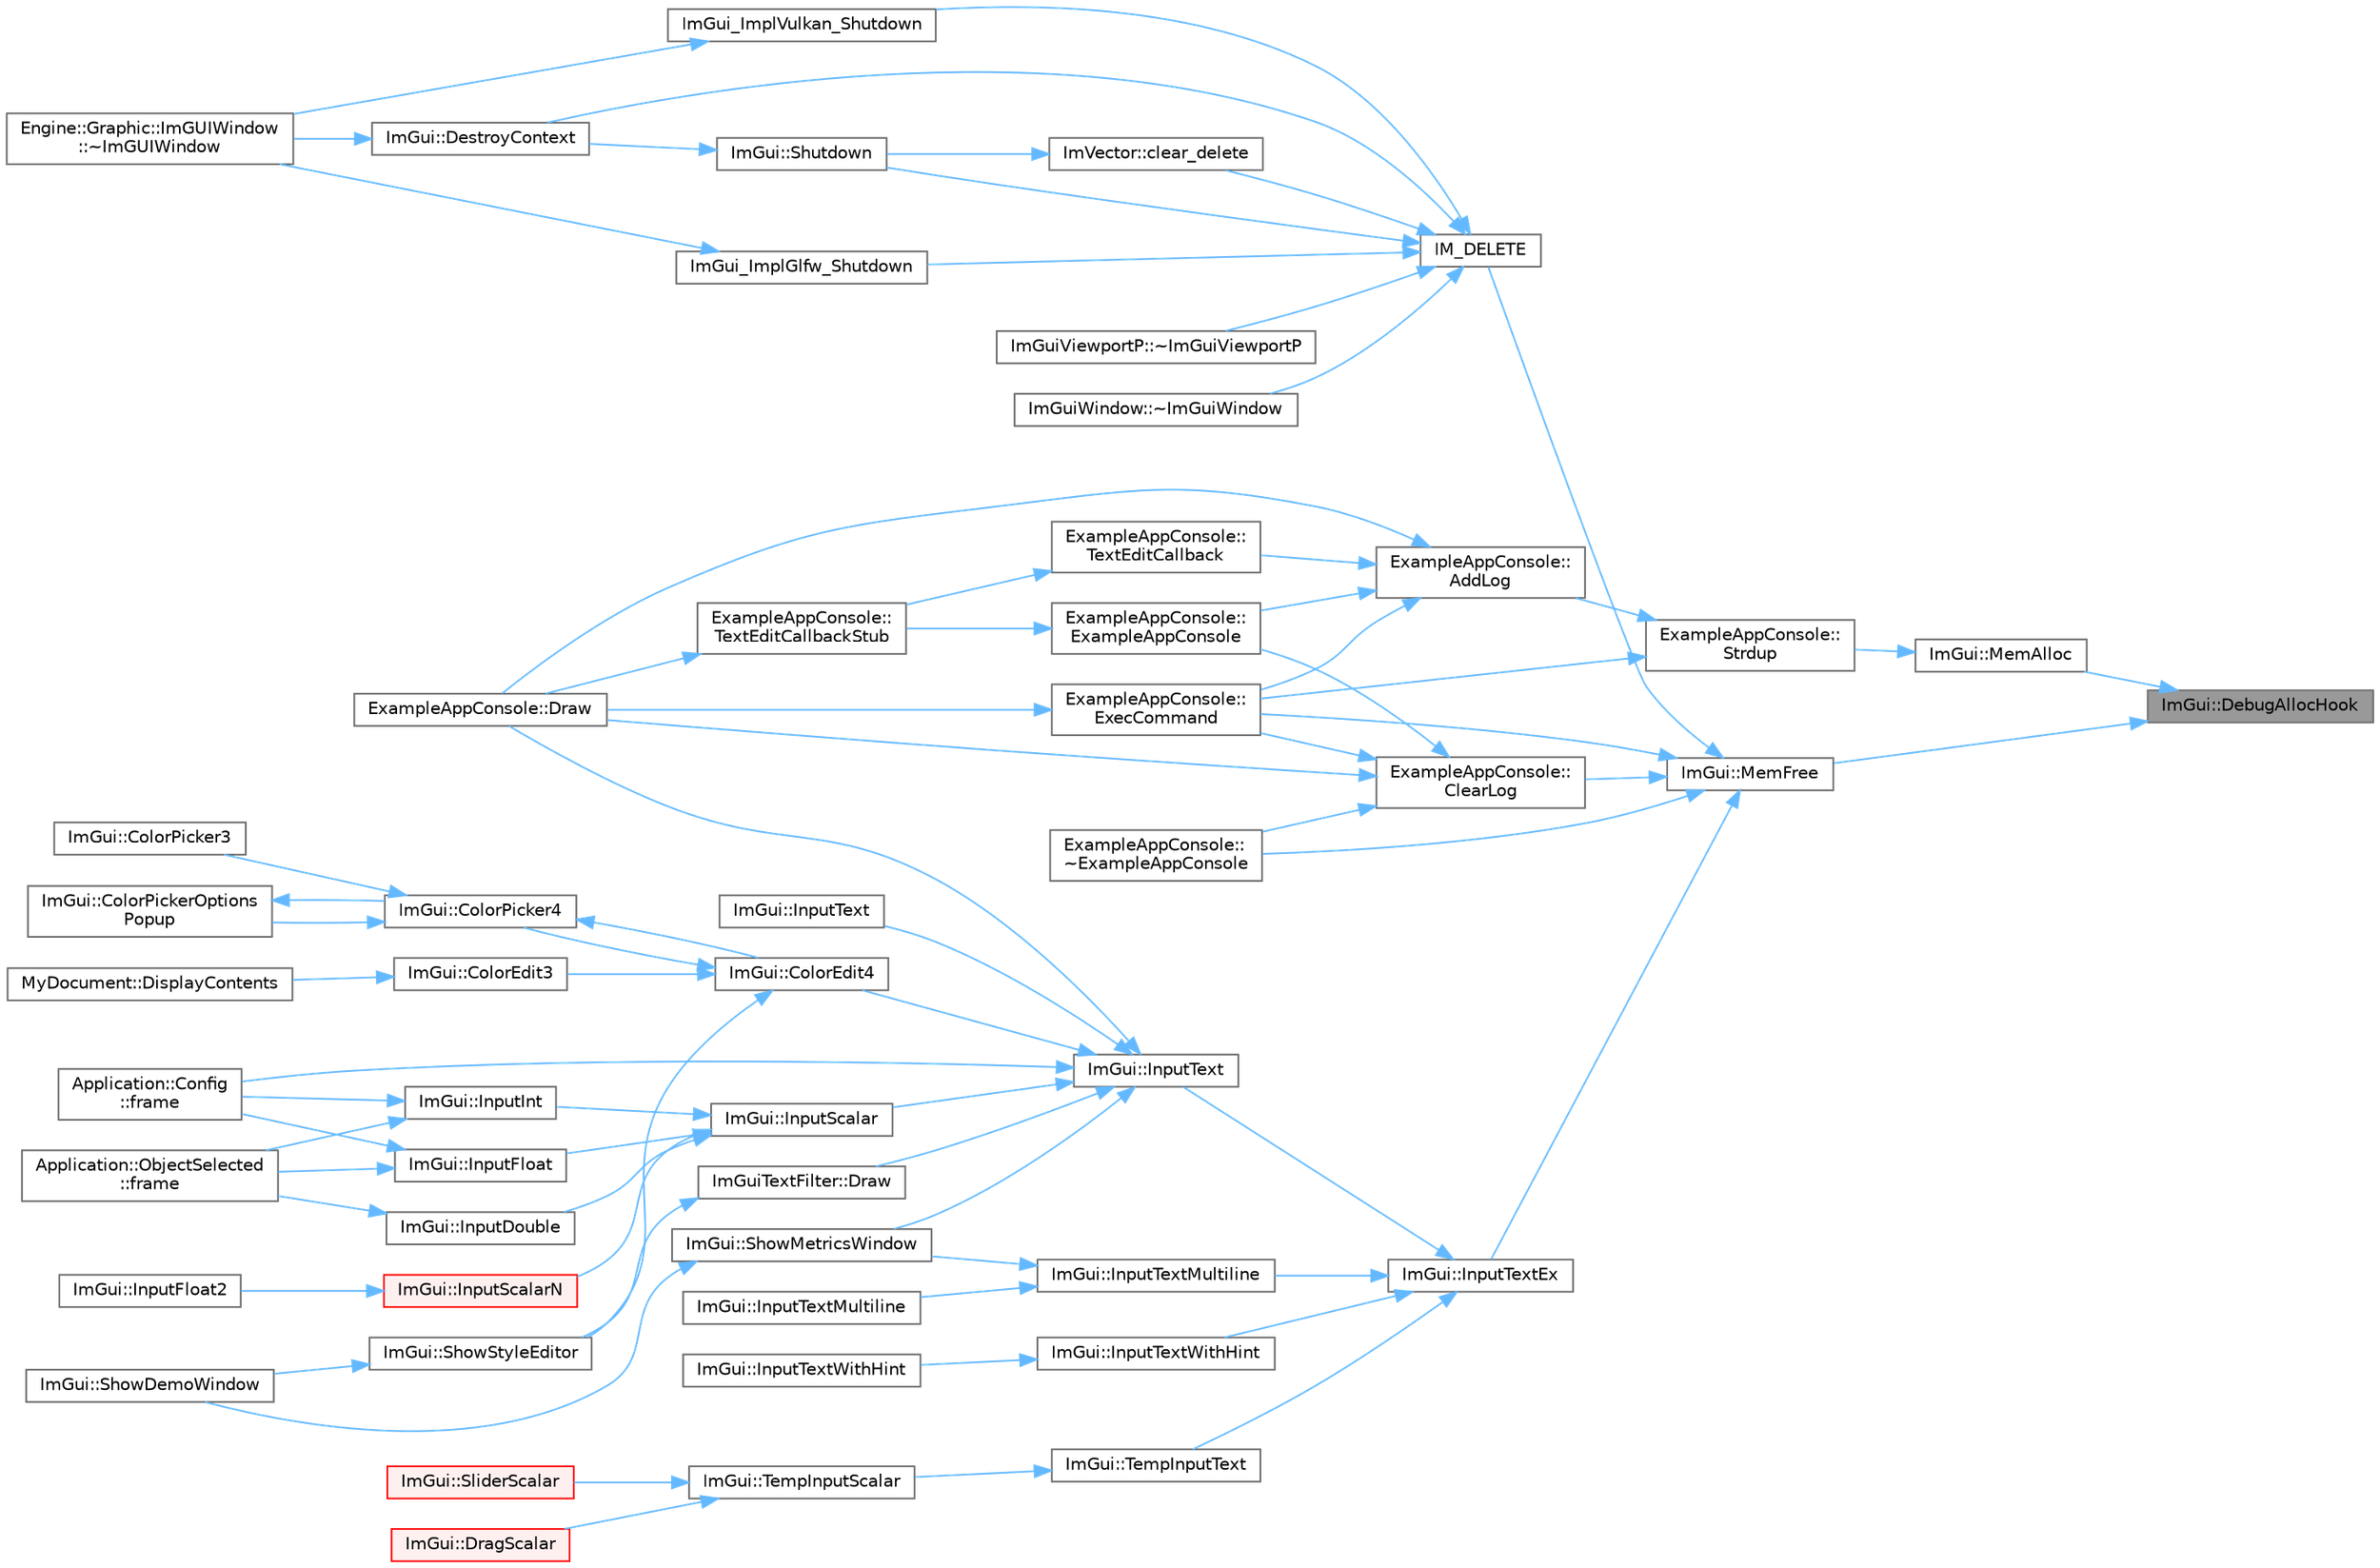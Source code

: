 digraph "ImGui::DebugAllocHook"
{
 // LATEX_PDF_SIZE
  bgcolor="transparent";
  edge [fontname=Helvetica,fontsize=10,labelfontname=Helvetica,labelfontsize=10];
  node [fontname=Helvetica,fontsize=10,shape=box,height=0.2,width=0.4];
  rankdir="RL";
  Node1 [id="Node000001",label="ImGui::DebugAllocHook",height=0.2,width=0.4,color="gray40", fillcolor="grey60", style="filled", fontcolor="black",tooltip=" "];
  Node1 -> Node2 [id="edge1_Node000001_Node000002",dir="back",color="steelblue1",style="solid",tooltip=" "];
  Node2 [id="Node000002",label="ImGui::MemAlloc",height=0.2,width=0.4,color="grey40", fillcolor="white", style="filled",URL="$namespace_im_gui.html#aed896913f2e140cd0ad7431060dba50b",tooltip=" "];
  Node2 -> Node3 [id="edge2_Node000002_Node000003",dir="back",color="steelblue1",style="solid",tooltip=" "];
  Node3 [id="Node000003",label="ExampleAppConsole::\lStrdup",height=0.2,width=0.4,color="grey40", fillcolor="white", style="filled",URL="$struct_example_app_console.html#ab81253ac3575f7fcd63a61c7f5820913",tooltip=" "];
  Node3 -> Node4 [id="edge3_Node000003_Node000004",dir="back",color="steelblue1",style="solid",tooltip=" "];
  Node4 [id="Node000004",label="ExampleAppConsole::\lAddLog",height=0.2,width=0.4,color="grey40", fillcolor="white", style="filled",URL="$struct_example_app_console.html#a719354ce6be7481923a5fd702e785952",tooltip=" "];
  Node4 -> Node5 [id="edge4_Node000004_Node000005",dir="back",color="steelblue1",style="solid",tooltip=" "];
  Node5 [id="Node000005",label="ExampleAppConsole::Draw",height=0.2,width=0.4,color="grey40", fillcolor="white", style="filled",URL="$struct_example_app_console.html#a0518a09c7e8648dd52c7c06df19ac17a",tooltip=" "];
  Node4 -> Node6 [id="edge5_Node000004_Node000006",dir="back",color="steelblue1",style="solid",tooltip=" "];
  Node6 [id="Node000006",label="ExampleAppConsole::\lExampleAppConsole",height=0.2,width=0.4,color="grey40", fillcolor="white", style="filled",URL="$struct_example_app_console.html#a405521e6aa8f97954b67315baf8d6147",tooltip=" "];
  Node6 -> Node7 [id="edge6_Node000006_Node000007",dir="back",color="steelblue1",style="solid",tooltip=" "];
  Node7 [id="Node000007",label="ExampleAppConsole::\lTextEditCallbackStub",height=0.2,width=0.4,color="grey40", fillcolor="white", style="filled",URL="$struct_example_app_console.html#a394debe3cbf3cfd93b9bfd2835a4fdec",tooltip=" "];
  Node7 -> Node5 [id="edge7_Node000007_Node000005",dir="back",color="steelblue1",style="solid",tooltip=" "];
  Node4 -> Node8 [id="edge8_Node000004_Node000008",dir="back",color="steelblue1",style="solid",tooltip=" "];
  Node8 [id="Node000008",label="ExampleAppConsole::\lExecCommand",height=0.2,width=0.4,color="grey40", fillcolor="white", style="filled",URL="$struct_example_app_console.html#aa1e8bf1f3795cbc41597e1ff081c6589",tooltip=" "];
  Node8 -> Node5 [id="edge9_Node000008_Node000005",dir="back",color="steelblue1",style="solid",tooltip=" "];
  Node4 -> Node9 [id="edge10_Node000004_Node000009",dir="back",color="steelblue1",style="solid",tooltip=" "];
  Node9 [id="Node000009",label="ExampleAppConsole::\lTextEditCallback",height=0.2,width=0.4,color="grey40", fillcolor="white", style="filled",URL="$struct_example_app_console.html#a0bc85c5dd2bef56ae1a64697be00ec87",tooltip=" "];
  Node9 -> Node7 [id="edge11_Node000009_Node000007",dir="back",color="steelblue1",style="solid",tooltip=" "];
  Node3 -> Node8 [id="edge12_Node000003_Node000008",dir="back",color="steelblue1",style="solid",tooltip=" "];
  Node1 -> Node10 [id="edge13_Node000001_Node000010",dir="back",color="steelblue1",style="solid",tooltip=" "];
  Node10 [id="Node000010",label="ImGui::MemFree",height=0.2,width=0.4,color="grey40", fillcolor="white", style="filled",URL="$namespace_im_gui.html#a269ec695c6e722ec3da85dae37f0675d",tooltip=" "];
  Node10 -> Node11 [id="edge14_Node000010_Node000011",dir="back",color="steelblue1",style="solid",tooltip=" "];
  Node11 [id="Node000011",label="ExampleAppConsole::\lClearLog",height=0.2,width=0.4,color="grey40", fillcolor="white", style="filled",URL="$struct_example_app_console.html#a2ef13f00c474b16b8da2ec062d5e5cc2",tooltip=" "];
  Node11 -> Node5 [id="edge15_Node000011_Node000005",dir="back",color="steelblue1",style="solid",tooltip=" "];
  Node11 -> Node6 [id="edge16_Node000011_Node000006",dir="back",color="steelblue1",style="solid",tooltip=" "];
  Node11 -> Node8 [id="edge17_Node000011_Node000008",dir="back",color="steelblue1",style="solid",tooltip=" "];
  Node11 -> Node12 [id="edge18_Node000011_Node000012",dir="back",color="steelblue1",style="solid",tooltip=" "];
  Node12 [id="Node000012",label="ExampleAppConsole::\l~ExampleAppConsole",height=0.2,width=0.4,color="grey40", fillcolor="white", style="filled",URL="$struct_example_app_console.html#a91ef200056f867cf97a57db91bb991c4",tooltip=" "];
  Node10 -> Node8 [id="edge19_Node000010_Node000008",dir="back",color="steelblue1",style="solid",tooltip=" "];
  Node10 -> Node13 [id="edge20_Node000010_Node000013",dir="back",color="steelblue1",style="solid",tooltip=" "];
  Node13 [id="Node000013",label="IM_DELETE",height=0.2,width=0.4,color="grey40", fillcolor="white", style="filled",URL="$imgui_8h.html#a3c856832c3fe1da8767a9353da3707e1",tooltip=" "];
  Node13 -> Node14 [id="edge21_Node000013_Node000014",dir="back",color="steelblue1",style="solid",tooltip=" "];
  Node14 [id="Node000014",label="ImVector::clear_delete",height=0.2,width=0.4,color="grey40", fillcolor="white", style="filled",URL="$struct_im_vector.html#aed9c986ef3cd59fabbd89355d0023122",tooltip=" "];
  Node14 -> Node15 [id="edge22_Node000014_Node000015",dir="back",color="steelblue1",style="solid",tooltip=" "];
  Node15 [id="Node000015",label="ImGui::Shutdown",height=0.2,width=0.4,color="grey40", fillcolor="white", style="filled",URL="$namespace_im_gui.html#aeba34069558d4fbcf734a9c92ce3b773",tooltip=" "];
  Node15 -> Node16 [id="edge23_Node000015_Node000016",dir="back",color="steelblue1",style="solid",tooltip=" "];
  Node16 [id="Node000016",label="ImGui::DestroyContext",height=0.2,width=0.4,color="grey40", fillcolor="white", style="filled",URL="$namespace_im_gui.html#ab9132deece575023170cd8e681d0581d",tooltip=" "];
  Node16 -> Node17 [id="edge24_Node000016_Node000017",dir="back",color="steelblue1",style="solid",tooltip=" "];
  Node17 [id="Node000017",label="Engine::Graphic::ImGUIWindow\l::~ImGUIWindow",height=0.2,width=0.4,color="grey40", fillcolor="white", style="filled",URL="$class_engine_1_1_graphic_1_1_im_g_u_i_window.html#a503e28ff50ea0cf053f89ce4ab8e27c4",tooltip=" "];
  Node13 -> Node16 [id="edge25_Node000013_Node000016",dir="back",color="steelblue1",style="solid",tooltip=" "];
  Node13 -> Node18 [id="edge26_Node000013_Node000018",dir="back",color="steelblue1",style="solid",tooltip=" "];
  Node18 [id="Node000018",label="ImGui_ImplGlfw_Shutdown",height=0.2,width=0.4,color="grey40", fillcolor="white", style="filled",URL="$imgui__impl__glfw_8cpp.html#a983c2903ccb938fea5ecdd4d53e54704",tooltip=" "];
  Node18 -> Node17 [id="edge27_Node000018_Node000017",dir="back",color="steelblue1",style="solid",tooltip=" "];
  Node13 -> Node19 [id="edge28_Node000013_Node000019",dir="back",color="steelblue1",style="solid",tooltip=" "];
  Node19 [id="Node000019",label="ImGui_ImplVulkan_Shutdown",height=0.2,width=0.4,color="grey40", fillcolor="white", style="filled",URL="$imgui__impl__vulkan_8cpp.html#a5d24b6d00ffdc460712b1966199c28a2",tooltip=" "];
  Node19 -> Node17 [id="edge29_Node000019_Node000017",dir="back",color="steelblue1",style="solid",tooltip=" "];
  Node13 -> Node15 [id="edge30_Node000013_Node000015",dir="back",color="steelblue1",style="solid",tooltip=" "];
  Node13 -> Node20 [id="edge31_Node000013_Node000020",dir="back",color="steelblue1",style="solid",tooltip=" "];
  Node20 [id="Node000020",label="ImGuiViewportP::~ImGuiViewportP",height=0.2,width=0.4,color="grey40", fillcolor="white", style="filled",URL="$struct_im_gui_viewport_p.html#a2110db2d3fff955d9afa36749ca4a90f",tooltip=" "];
  Node13 -> Node21 [id="edge32_Node000013_Node000021",dir="back",color="steelblue1",style="solid",tooltip=" "];
  Node21 [id="Node000021",label="ImGuiWindow::~ImGuiWindow",height=0.2,width=0.4,color="grey40", fillcolor="white", style="filled",URL="$struct_im_gui_window.html#a8e81d730c3a39a71e6b6ca4654451c53",tooltip=" "];
  Node10 -> Node22 [id="edge33_Node000010_Node000022",dir="back",color="steelblue1",style="solid",tooltip=" "];
  Node22 [id="Node000022",label="ImGui::InputTextEx",height=0.2,width=0.4,color="grey40", fillcolor="white", style="filled",URL="$namespace_im_gui.html#af89af17ecc11653f25fea1e50e195de6",tooltip=" "];
  Node22 -> Node23 [id="edge34_Node000022_Node000023",dir="back",color="steelblue1",style="solid",tooltip=" "];
  Node23 [id="Node000023",label="ImGui::InputText",height=0.2,width=0.4,color="grey40", fillcolor="white", style="filled",URL="$namespace_im_gui.html#aa72b5760a3a206729723a587ac7c8519",tooltip=" "];
  Node23 -> Node24 [id="edge35_Node000023_Node000024",dir="back",color="steelblue1",style="solid",tooltip=" "];
  Node24 [id="Node000024",label="ImGui::ColorEdit4",height=0.2,width=0.4,color="grey40", fillcolor="white", style="filled",URL="$namespace_im_gui.html#ac3f45e2aa0b1d591cc8a2cdf8b566a45",tooltip=" "];
  Node24 -> Node25 [id="edge36_Node000024_Node000025",dir="back",color="steelblue1",style="solid",tooltip=" "];
  Node25 [id="Node000025",label="ImGui::ColorEdit3",height=0.2,width=0.4,color="grey40", fillcolor="white", style="filled",URL="$namespace_im_gui.html#a5afe76ba1c91f07363e40396e7df656e",tooltip=" "];
  Node25 -> Node26 [id="edge37_Node000025_Node000026",dir="back",color="steelblue1",style="solid",tooltip=" "];
  Node26 [id="Node000026",label="MyDocument::DisplayContents",height=0.2,width=0.4,color="grey40", fillcolor="white", style="filled",URL="$struct_my_document.html#aa51e0b8e6c95b7109a507603599c05d9",tooltip=" "];
  Node24 -> Node27 [id="edge38_Node000024_Node000027",dir="back",color="steelblue1",style="solid",tooltip=" "];
  Node27 [id="Node000027",label="ImGui::ColorPicker4",height=0.2,width=0.4,color="grey40", fillcolor="white", style="filled",URL="$namespace_im_gui.html#a3d5aae9e0a14aa051d5a799abbe97b32",tooltip=" "];
  Node27 -> Node24 [id="edge39_Node000027_Node000024",dir="back",color="steelblue1",style="solid",tooltip=" "];
  Node27 -> Node28 [id="edge40_Node000027_Node000028",dir="back",color="steelblue1",style="solid",tooltip=" "];
  Node28 [id="Node000028",label="ImGui::ColorPicker3",height=0.2,width=0.4,color="grey40", fillcolor="white", style="filled",URL="$namespace_im_gui.html#a2a2a98cb9a17b18702be6b954670b388",tooltip=" "];
  Node27 -> Node29 [id="edge41_Node000027_Node000029",dir="back",color="steelblue1",style="solid",tooltip=" "];
  Node29 [id="Node000029",label="ImGui::ColorPickerOptions\lPopup",height=0.2,width=0.4,color="grey40", fillcolor="white", style="filled",URL="$namespace_im_gui.html#a6d112eeb6d8ffdebbc9d9a8c66babbee",tooltip=" "];
  Node29 -> Node27 [id="edge42_Node000029_Node000027",dir="back",color="steelblue1",style="solid",tooltip=" "];
  Node24 -> Node30 [id="edge43_Node000024_Node000030",dir="back",color="steelblue1",style="solid",tooltip=" "];
  Node30 [id="Node000030",label="ImGui::ShowStyleEditor",height=0.2,width=0.4,color="grey40", fillcolor="white", style="filled",URL="$namespace_im_gui.html#ab2eb3dec78d054fe3feab1c091ec5de5",tooltip=" "];
  Node30 -> Node31 [id="edge44_Node000030_Node000031",dir="back",color="steelblue1",style="solid",tooltip=" "];
  Node31 [id="Node000031",label="ImGui::ShowDemoWindow",height=0.2,width=0.4,color="grey40", fillcolor="white", style="filled",URL="$namespace_im_gui.html#af95643a0ce4893b9e57c12991922fb18",tooltip=" "];
  Node23 -> Node5 [id="edge45_Node000023_Node000005",dir="back",color="steelblue1",style="solid",tooltip=" "];
  Node23 -> Node32 [id="edge46_Node000023_Node000032",dir="back",color="steelblue1",style="solid",tooltip=" "];
  Node32 [id="Node000032",label="ImGuiTextFilter::Draw",height=0.2,width=0.4,color="grey40", fillcolor="white", style="filled",URL="$struct_im_gui_text_filter.html#ab93ad5985019ff9d3781606551fc26cc",tooltip=" "];
  Node32 -> Node30 [id="edge47_Node000032_Node000030",dir="back",color="steelblue1",style="solid",tooltip=" "];
  Node23 -> Node33 [id="edge48_Node000023_Node000033",dir="back",color="steelblue1",style="solid",tooltip=" "];
  Node33 [id="Node000033",label="Application::Config\l::frame",height=0.2,width=0.4,color="grey40", fillcolor="white", style="filled",URL="$class_application_1_1_config.html#a291cc3a874949e121dcf83a3f90681bc",tooltip=" "];
  Node23 -> Node34 [id="edge49_Node000023_Node000034",dir="back",color="steelblue1",style="solid",tooltip=" "];
  Node34 [id="Node000034",label="ImGui::InputScalar",height=0.2,width=0.4,color="grey40", fillcolor="white", style="filled",URL="$namespace_im_gui.html#afdb54540b7480872fbb746f64344b374",tooltip=" "];
  Node34 -> Node35 [id="edge50_Node000034_Node000035",dir="back",color="steelblue1",style="solid",tooltip=" "];
  Node35 [id="Node000035",label="ImGui::InputDouble",height=0.2,width=0.4,color="grey40", fillcolor="white", style="filled",URL="$namespace_im_gui.html#ad941c3cfa561ca35b674fd5802bcf870",tooltip=" "];
  Node35 -> Node36 [id="edge51_Node000035_Node000036",dir="back",color="steelblue1",style="solid",tooltip=" "];
  Node36 [id="Node000036",label="Application::ObjectSelected\l::frame",height=0.2,width=0.4,color="grey40", fillcolor="white", style="filled",URL="$class_application_1_1_object_selected.html#a30dd507edcc6c76dd65cc0cf9dda010a",tooltip=" "];
  Node34 -> Node37 [id="edge52_Node000034_Node000037",dir="back",color="steelblue1",style="solid",tooltip=" "];
  Node37 [id="Node000037",label="ImGui::InputFloat",height=0.2,width=0.4,color="grey40", fillcolor="white", style="filled",URL="$namespace_im_gui.html#a36b86c9d7226f18c316400c83a904454",tooltip=" "];
  Node37 -> Node33 [id="edge53_Node000037_Node000033",dir="back",color="steelblue1",style="solid",tooltip=" "];
  Node37 -> Node36 [id="edge54_Node000037_Node000036",dir="back",color="steelblue1",style="solid",tooltip=" "];
  Node34 -> Node38 [id="edge55_Node000034_Node000038",dir="back",color="steelblue1",style="solid",tooltip=" "];
  Node38 [id="Node000038",label="ImGui::InputInt",height=0.2,width=0.4,color="grey40", fillcolor="white", style="filled",URL="$namespace_im_gui.html#a36fc45a3c41a63ea9a983cc851752505",tooltip=" "];
  Node38 -> Node33 [id="edge56_Node000038_Node000033",dir="back",color="steelblue1",style="solid",tooltip=" "];
  Node38 -> Node36 [id="edge57_Node000038_Node000036",dir="back",color="steelblue1",style="solid",tooltip=" "];
  Node34 -> Node39 [id="edge58_Node000034_Node000039",dir="back",color="steelblue1",style="solid",tooltip=" "];
  Node39 [id="Node000039",label="ImGui::InputScalarN",height=0.2,width=0.4,color="red", fillcolor="#FFF0F0", style="filled",URL="$namespace_im_gui.html#afb17f0092027c09183df498834abace9",tooltip=" "];
  Node39 -> Node40 [id="edge59_Node000039_Node000040",dir="back",color="steelblue1",style="solid",tooltip=" "];
  Node40 [id="Node000040",label="ImGui::InputFloat2",height=0.2,width=0.4,color="grey40", fillcolor="white", style="filled",URL="$namespace_im_gui.html#a854ba6decd4ae7e4b0980a9c71bfa47d",tooltip=" "];
  Node23 -> Node46 [id="edge60_Node000023_Node000046",dir="back",color="steelblue1",style="solid",tooltip=" "];
  Node46 [id="Node000046",label="ImGui::InputText",height=0.2,width=0.4,color="grey40", fillcolor="white", style="filled",URL="$namespace_im_gui.html#a27fe05fc98111a29564a22400096b91f",tooltip=" "];
  Node23 -> Node47 [id="edge61_Node000023_Node000047",dir="back",color="steelblue1",style="solid",tooltip=" "];
  Node47 [id="Node000047",label="ImGui::ShowMetricsWindow",height=0.2,width=0.4,color="grey40", fillcolor="white", style="filled",URL="$namespace_im_gui.html#afe7a28c6eb52fff3cc27d5a698fea4ff",tooltip=" "];
  Node47 -> Node31 [id="edge62_Node000047_Node000031",dir="back",color="steelblue1",style="solid",tooltip=" "];
  Node22 -> Node48 [id="edge63_Node000022_Node000048",dir="back",color="steelblue1",style="solid",tooltip=" "];
  Node48 [id="Node000048",label="ImGui::InputTextMultiline",height=0.2,width=0.4,color="grey40", fillcolor="white", style="filled",URL="$namespace_im_gui.html#a0470693929ed9930cbf5b737577c2414",tooltip=" "];
  Node48 -> Node49 [id="edge64_Node000048_Node000049",dir="back",color="steelblue1",style="solid",tooltip=" "];
  Node49 [id="Node000049",label="ImGui::InputTextMultiline",height=0.2,width=0.4,color="grey40", fillcolor="white", style="filled",URL="$namespace_im_gui.html#af8c6be5f8ecd879edf7fee6769976329",tooltip=" "];
  Node48 -> Node47 [id="edge65_Node000048_Node000047",dir="back",color="steelblue1",style="solid",tooltip=" "];
  Node22 -> Node50 [id="edge66_Node000022_Node000050",dir="back",color="steelblue1",style="solid",tooltip=" "];
  Node50 [id="Node000050",label="ImGui::InputTextWithHint",height=0.2,width=0.4,color="grey40", fillcolor="white", style="filled",URL="$namespace_im_gui.html#aee5a5127f494966ad16e578714e8fac2",tooltip=" "];
  Node50 -> Node51 [id="edge67_Node000050_Node000051",dir="back",color="steelblue1",style="solid",tooltip=" "];
  Node51 [id="Node000051",label="ImGui::InputTextWithHint",height=0.2,width=0.4,color="grey40", fillcolor="white", style="filled",URL="$namespace_im_gui.html#ad95e19f8707e06a0ae8b06374bbe9ec1",tooltip=" "];
  Node22 -> Node52 [id="edge68_Node000022_Node000052",dir="back",color="steelblue1",style="solid",tooltip=" "];
  Node52 [id="Node000052",label="ImGui::TempInputText",height=0.2,width=0.4,color="grey40", fillcolor="white", style="filled",URL="$namespace_im_gui.html#ae85def71d2fcf5409035b583b315964e",tooltip=" "];
  Node52 -> Node53 [id="edge69_Node000052_Node000053",dir="back",color="steelblue1",style="solid",tooltip=" "];
  Node53 [id="Node000053",label="ImGui::TempInputScalar",height=0.2,width=0.4,color="grey40", fillcolor="white", style="filled",URL="$namespace_im_gui.html#a392fed3e7db2a75abf217bf84c6abce9",tooltip=" "];
  Node53 -> Node54 [id="edge70_Node000053_Node000054",dir="back",color="steelblue1",style="solid",tooltip=" "];
  Node54 [id="Node000054",label="ImGui::DragScalar",height=0.2,width=0.4,color="red", fillcolor="#FFF0F0", style="filled",URL="$namespace_im_gui.html#a17d8926e8f44a6d00575b12081c51fe0",tooltip=" "];
  Node53 -> Node68 [id="edge71_Node000053_Node000068",dir="back",color="steelblue1",style="solid",tooltip=" "];
  Node68 [id="Node000068",label="ImGui::SliderScalar",height=0.2,width=0.4,color="red", fillcolor="#FFF0F0", style="filled",URL="$namespace_im_gui.html#afdd7faa9a69f75b8d674cdc207441bea",tooltip=" "];
  Node10 -> Node12 [id="edge72_Node000010_Node000012",dir="back",color="steelblue1",style="solid",tooltip=" "];
}
